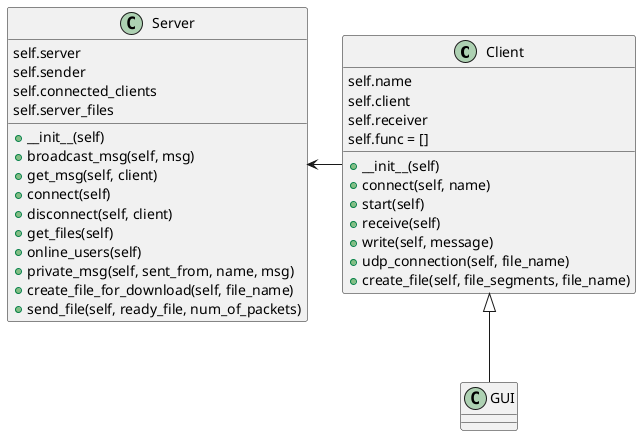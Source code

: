 @startuml
'https://plantuml.com/class-diagram

class Client {
self.name
self.client
self.receiver
self.func = []
+ __init__(self)
+ connect(self, name)
+ start(self)
+ receive(self)
+ write(self, message)
+ udp_connection(self, file_name)
+ create_file(self, file_segments, file_name)
}

class Server{
 self.server
 self.sender
 self.connected_clients
 self.server_files
+ __init__(self)
+ broadcast_msg(self, msg)
+ get_msg(self, client)
+ connect(self)
+ disconnect(self, client)
+ get_files(self)
+ online_users(self)
+ private_msg(self, sent_from, name, msg)
+ create_file_for_download(self, file_name)
+send_file(self, ready_file, num_of_packets)
}

Client -left-> Server
Client <|-- GUI






@enduml